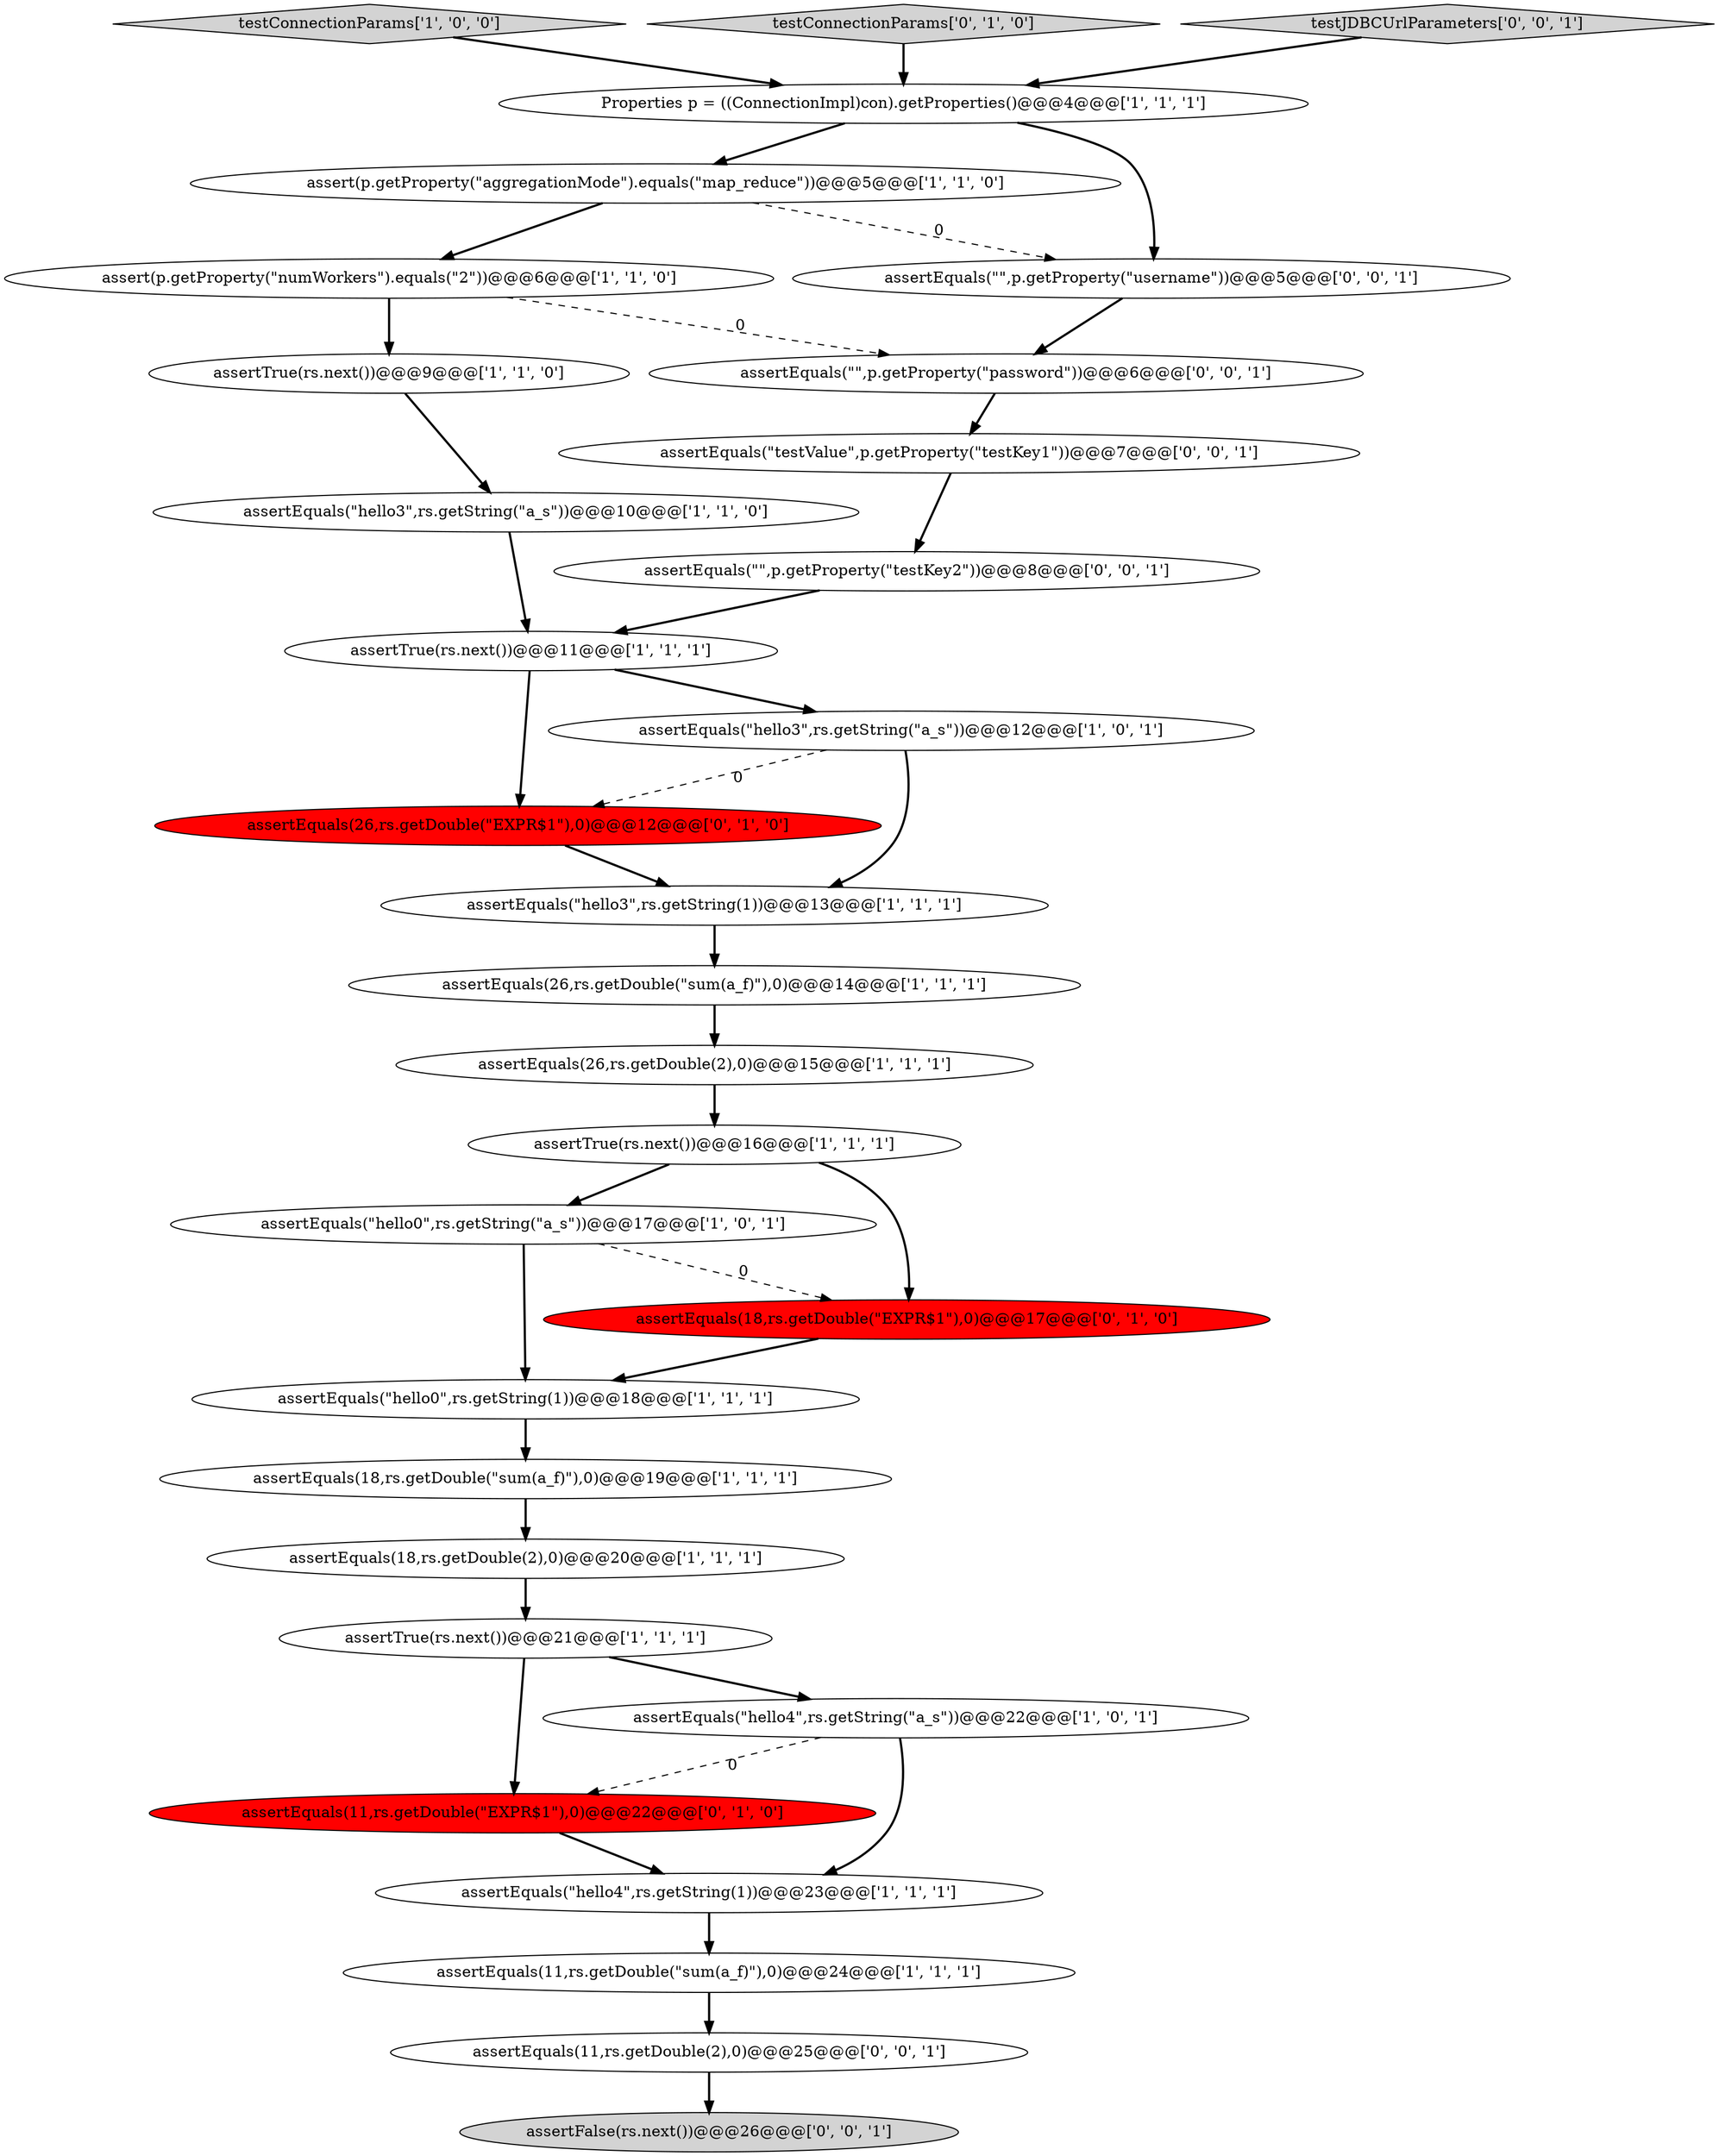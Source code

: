 digraph {
0 [style = filled, label = "assertTrue(rs.next())@@@9@@@['1', '1', '0']", fillcolor = white, shape = ellipse image = "AAA0AAABBB1BBB"];
5 [style = filled, label = "assertEquals(\"hello0\",rs.getString(1))@@@18@@@['1', '1', '1']", fillcolor = white, shape = ellipse image = "AAA0AAABBB1BBB"];
12 [style = filled, label = "assertEquals(\"hello3\",rs.getString(\"a_s\"))@@@10@@@['1', '1', '0']", fillcolor = white, shape = ellipse image = "AAA0AAABBB1BBB"];
30 [style = filled, label = "assertEquals(\"\",p.getProperty(\"testKey2\"))@@@8@@@['0', '0', '1']", fillcolor = white, shape = ellipse image = "AAA0AAABBB3BBB"];
27 [style = filled, label = "assertEquals(\"testValue\",p.getProperty(\"testKey1\"))@@@7@@@['0', '0', '1']", fillcolor = white, shape = ellipse image = "AAA0AAABBB3BBB"];
3 [style = filled, label = "assert(p.getProperty(\"aggregationMode\").equals(\"map_reduce\"))@@@5@@@['1', '1', '0']", fillcolor = white, shape = ellipse image = "AAA0AAABBB1BBB"];
20 [style = filled, label = "assertEquals(26,rs.getDouble(\"EXPR$1\"),0)@@@12@@@['0', '1', '0']", fillcolor = red, shape = ellipse image = "AAA1AAABBB2BBB"];
29 [style = filled, label = "assertEquals(11,rs.getDouble(2),0)@@@25@@@['0', '0', '1']", fillcolor = white, shape = ellipse image = "AAA0AAABBB3BBB"];
10 [style = filled, label = "assertEquals(\"hello3\",rs.getString(\"a_s\"))@@@12@@@['1', '0', '1']", fillcolor = white, shape = ellipse image = "AAA0AAABBB1BBB"];
17 [style = filled, label = "assertTrue(rs.next())@@@11@@@['1', '1', '1']", fillcolor = white, shape = ellipse image = "AAA0AAABBB1BBB"];
18 [style = filled, label = "assertEquals(26,rs.getDouble(2),0)@@@15@@@['1', '1', '1']", fillcolor = white, shape = ellipse image = "AAA0AAABBB1BBB"];
6 [style = filled, label = "assertEquals(\"hello4\",rs.getString(1))@@@23@@@['1', '1', '1']", fillcolor = white, shape = ellipse image = "AAA0AAABBB1BBB"];
9 [style = filled, label = "assertEquals(18,rs.getDouble(\"sum(a_f)\"),0)@@@19@@@['1', '1', '1']", fillcolor = white, shape = ellipse image = "AAA0AAABBB1BBB"];
15 [style = filled, label = "assertEquals(18,rs.getDouble(2),0)@@@20@@@['1', '1', '1']", fillcolor = white, shape = ellipse image = "AAA0AAABBB1BBB"];
2 [style = filled, label = "testConnectionParams['1', '0', '0']", fillcolor = lightgray, shape = diamond image = "AAA0AAABBB1BBB"];
13 [style = filled, label = "assertTrue(rs.next())@@@16@@@['1', '1', '1']", fillcolor = white, shape = ellipse image = "AAA0AAABBB1BBB"];
22 [style = filled, label = "testConnectionParams['0', '1', '0']", fillcolor = lightgray, shape = diamond image = "AAA0AAABBB2BBB"];
7 [style = filled, label = "assertEquals(11,rs.getDouble(\"sum(a_f)\"),0)@@@24@@@['1', '1', '1']", fillcolor = white, shape = ellipse image = "AAA0AAABBB1BBB"];
23 [style = filled, label = "assertEquals(11,rs.getDouble(\"EXPR$1\"),0)@@@22@@@['0', '1', '0']", fillcolor = red, shape = ellipse image = "AAA1AAABBB2BBB"];
11 [style = filled, label = "Properties p = ((ConnectionImpl)con).getProperties()@@@4@@@['1', '1', '1']", fillcolor = white, shape = ellipse image = "AAA0AAABBB1BBB"];
26 [style = filled, label = "assertFalse(rs.next())@@@26@@@['0', '0', '1']", fillcolor = lightgray, shape = ellipse image = "AAA0AAABBB3BBB"];
8 [style = filled, label = "assertEquals(26,rs.getDouble(\"sum(a_f)\"),0)@@@14@@@['1', '1', '1']", fillcolor = white, shape = ellipse image = "AAA0AAABBB1BBB"];
25 [style = filled, label = "assertEquals(\"\",p.getProperty(\"password\"))@@@6@@@['0', '0', '1']", fillcolor = white, shape = ellipse image = "AAA0AAABBB3BBB"];
1 [style = filled, label = "assertEquals(\"hello3\",rs.getString(1))@@@13@@@['1', '1', '1']", fillcolor = white, shape = ellipse image = "AAA0AAABBB1BBB"];
19 [style = filled, label = "assertEquals(\"hello0\",rs.getString(\"a_s\"))@@@17@@@['1', '0', '1']", fillcolor = white, shape = ellipse image = "AAA0AAABBB1BBB"];
16 [style = filled, label = "assertTrue(rs.next())@@@21@@@['1', '1', '1']", fillcolor = white, shape = ellipse image = "AAA0AAABBB1BBB"];
14 [style = filled, label = "assertEquals(\"hello4\",rs.getString(\"a_s\"))@@@22@@@['1', '0', '1']", fillcolor = white, shape = ellipse image = "AAA0AAABBB1BBB"];
4 [style = filled, label = "assert(p.getProperty(\"numWorkers\").equals(\"2\"))@@@6@@@['1', '1', '0']", fillcolor = white, shape = ellipse image = "AAA0AAABBB1BBB"];
21 [style = filled, label = "assertEquals(18,rs.getDouble(\"EXPR$1\"),0)@@@17@@@['0', '1', '0']", fillcolor = red, shape = ellipse image = "AAA1AAABBB2BBB"];
28 [style = filled, label = "assertEquals(\"\",p.getProperty(\"username\"))@@@5@@@['0', '0', '1']", fillcolor = white, shape = ellipse image = "AAA0AAABBB3BBB"];
24 [style = filled, label = "testJDBCUrlParameters['0', '0', '1']", fillcolor = lightgray, shape = diamond image = "AAA0AAABBB3BBB"];
17->10 [style = bold, label=""];
11->28 [style = bold, label=""];
3->28 [style = dashed, label="0"];
1->8 [style = bold, label=""];
30->17 [style = bold, label=""];
5->9 [style = bold, label=""];
8->18 [style = bold, label=""];
0->12 [style = bold, label=""];
27->30 [style = bold, label=""];
12->17 [style = bold, label=""];
16->23 [style = bold, label=""];
20->1 [style = bold, label=""];
15->16 [style = bold, label=""];
3->4 [style = bold, label=""];
4->0 [style = bold, label=""];
29->26 [style = bold, label=""];
4->25 [style = dashed, label="0"];
19->5 [style = bold, label=""];
21->5 [style = bold, label=""];
25->27 [style = bold, label=""];
13->19 [style = bold, label=""];
14->23 [style = dashed, label="0"];
19->21 [style = dashed, label="0"];
11->3 [style = bold, label=""];
9->15 [style = bold, label=""];
24->11 [style = bold, label=""];
23->6 [style = bold, label=""];
18->13 [style = bold, label=""];
28->25 [style = bold, label=""];
16->14 [style = bold, label=""];
10->20 [style = dashed, label="0"];
6->7 [style = bold, label=""];
10->1 [style = bold, label=""];
13->21 [style = bold, label=""];
14->6 [style = bold, label=""];
2->11 [style = bold, label=""];
22->11 [style = bold, label=""];
17->20 [style = bold, label=""];
7->29 [style = bold, label=""];
}
